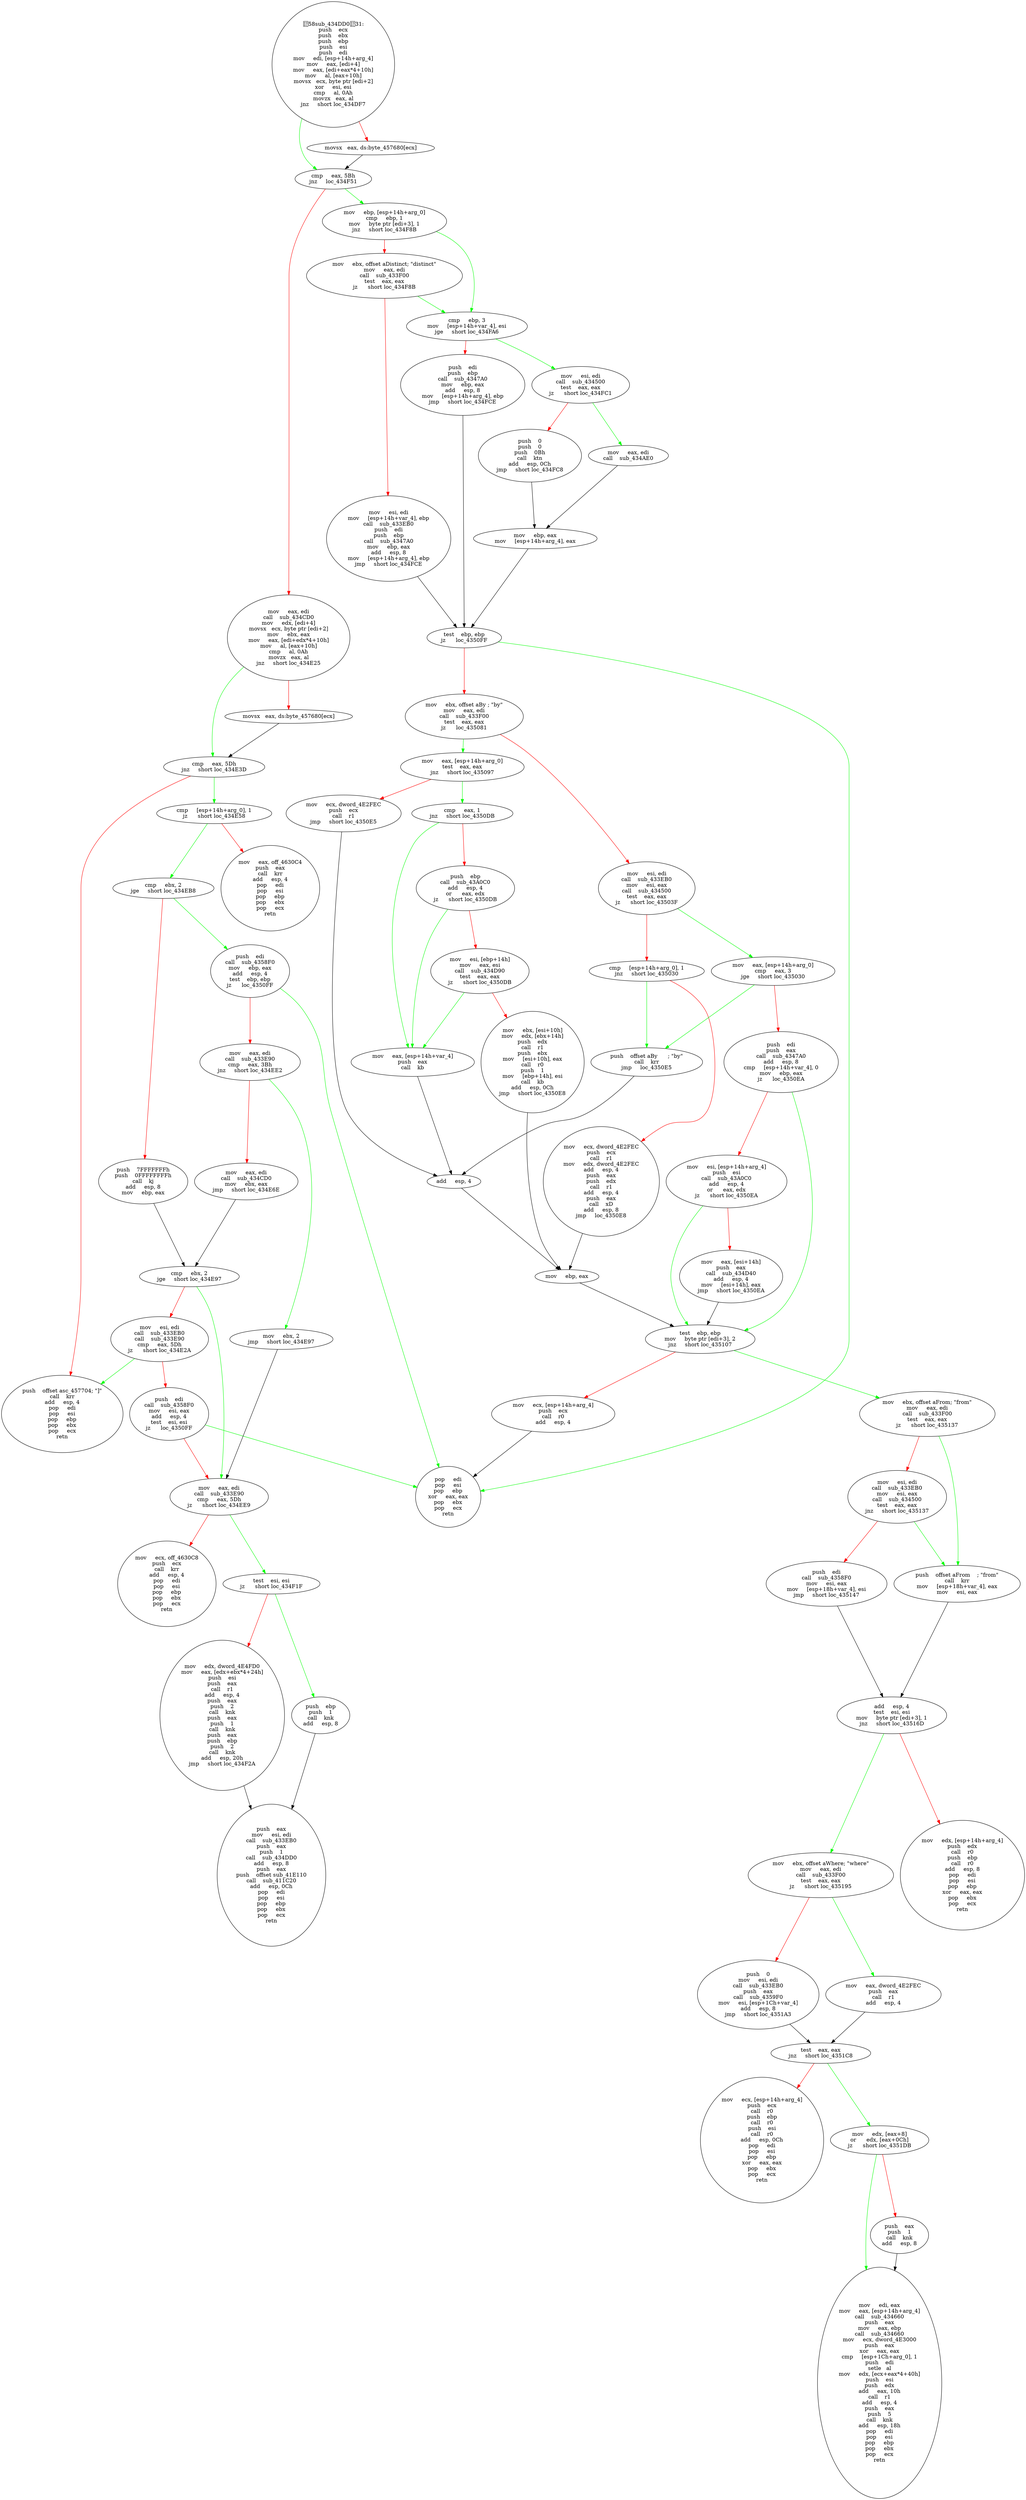 digraph G{
Node0 [label = "58sub_434DD031:
push    ecx
push    ebx
push    ebp
push    esi
push    edi
mov     edi, [esp+14h+arg_4]
mov     eax, [edi+4]
mov     eax, [edi+eax*4+10h]
mov     al, [eax+10h]
movsx   ecx, byte ptr [edi+2]
xor     esi, esi
cmp     al, 0Ah
movzx   eax, al
jnz     short loc_434DF7"]
Node1 [label = "movsx   eax, ds:byte_457680[ecx]"]
Node2 [label = "cmp     eax, 5Bh
jnz     loc_434F51"]
Node3 [label = "mov     eax, edi
call    sub_434CD0
mov     edx, [edi+4]
movsx   ecx, byte ptr [edi+2]
mov     ebx, eax
mov     eax, [edi+edx*4+10h]
mov     al, [eax+10h]
cmp     al, 0Ah
movzx   eax, al
jnz     short loc_434E25"]
Node4 [label = "movsx   eax, ds:byte_457680[ecx]"]
Node5 [label = "cmp     eax, 5Dh
jnz     short loc_434E3D"]
Node6 [label = "push    offset asc_457704; \"]\"
call    krr
add     esp, 4
pop     edi
pop     esi
pop     ebp
pop     ebx
pop     ecx
retn"]
Node7 [label = "cmp     [esp+14h+arg_0], 1
jz      short loc_434E58"]
Node8 [label = "mov     eax, off_4630C4
push    eax
call    krr
add     esp, 4
pop     edi
pop     esi
pop     ebp
pop     ebx
pop     ecx
retn"]
Node9 [label = "cmp     ebx, 2
jge     short loc_434EB8"]
Node10 [label = "push    7FFFFFFFh
push    0FFFFFFFFh
call    kj
add     esp, 8
mov     ebp, eax"]
Node11 [label = "cmp     ebx, 2
jge     short loc_434E97"]
Node12 [label = "mov     esi, edi
call    sub_433EB0
call    sub_433E90
cmp     eax, 5Dh
jz      short loc_434E2A"]
Node13 [label = "push    edi
call    sub_4358F0
mov     esi, eax
add     esp, 4
test    esi, esi
jz      loc_4350FF"]
Node14 [label = "mov     eax, edi
call    sub_433E90
cmp     eax, 5Dh
jz      short loc_434EE9"]
Node15 [label = "mov     ecx, off_4630C8
push    ecx
call    krr
add     esp, 4
pop     edi
pop     esi
pop     ebp
pop     ebx
pop     ecx
retn"]
Node16 [label = "push    edi
call    sub_4358F0
mov     ebp, eax
add     esp, 4
test    ebp, ebp
jz      loc_4350FF"]
Node17 [label = "mov     eax, edi
call    sub_433E90
cmp     eax, 3Bh
jnz     short loc_434EE2"]
Node18 [label = "mov     eax, edi
call    sub_434CD0
mov     ebx, eax
jmp     short loc_434E6E"]
Node19 [label = "mov     ebx, 2
jmp     short loc_434E97"]
Node20 [label = "test    esi, esi
jz      short loc_434F1F"]
Node21 [label = "mov     edx, dword_4E4FD0
mov     eax, [edx+ebx*4+24h]
push    esi
push    eax
call    r1
add     esp, 4
push    eax
push    2
call    knk
push    eax
push    1
call    knk
push    eax
push    ebp
push    2
call    knk
add     esp, 20h
jmp     short loc_434F2A"]
Node22 [label = "push    ebp
push    1
call    knk
add     esp, 8"]
Node23 [label = "push    eax
mov     esi, edi
call    sub_433EB0
push    eax
push    1
call    sub_434DD0
add     esp, 8
push    eax
push    offset sub_41E110
call    sub_411C20
add     esp, 0Ch
pop     edi
pop     esi
pop     ebp
pop     ebx
pop     ecx
retn"]
Node24 [label = "mov     ebp, [esp+14h+arg_0]
cmp     ebp, 1
mov     byte ptr [edi+3], 1
jnz     short loc_434F8B"]
Node25 [label = "mov     ebx, offset aDistinct; \"distinct\"
mov     eax, edi
call    sub_433F00
test    eax, eax
jz      short loc_434F8B"]
Node26 [label = "mov     esi, edi
mov     [esp+14h+var_4], ebp
call    sub_433EB0
push    edi
push    ebp
call    sub_4347A0
mov     ebp, eax
add     esp, 8
mov     [esp+14h+arg_4], ebp
jmp     short loc_434FCE"]
Node27 [label = "cmp     ebp, 3
mov     [esp+14h+var_4], esi
jge     short loc_434FA6"]
Node28 [label = "push    edi
push    ebp
call    sub_4347A0
mov     ebp, eax
add     esp, 8
mov     [esp+14h+arg_4], ebp
jmp     short loc_434FCE"]
Node29 [label = "mov     esi, edi
call    sub_434500
test    eax, eax
jz      short loc_434FC1"]
Node30 [label = "push    0
push    0
push    0Bh
call    ktn
add     esp, 0Ch
jmp     short loc_434FC8"]
Node31 [label = "mov     eax, edi
call    sub_434AE0"]
Node32 [label = "mov     ebp, eax
mov     [esp+14h+arg_4], eax"]
Node33 [label = "test    ebp, ebp
jz      loc_4350FF"]
Node34 [label = "mov     ebx, offset aBy ; \"by\"
mov     eax, edi
call    sub_433F00
test    eax, eax
jz      loc_435081"]
Node35 [label = "mov     esi, edi
call    sub_433EB0
mov     esi, eax
call    sub_434500
test    eax, eax
jz      short loc_43503F"]
Node36 [label = "cmp     [esp+14h+arg_0], 1
jnz     short loc_435030"]
Node37 [label = "mov     ecx, dword_4E2FEC
push    ecx
call    r1
mov     edx, dword_4E2FEC
add     esp, 4
push    eax
push    edx
call    r1
add     esp, 4
push    eax
call    xD
add     esp, 8
jmp     loc_4350E8"]
Node38 [label = "push    offset aBy      ; \"by\"
call    krr
jmp     loc_4350E5"]
Node39 [label = "mov     eax, [esp+14h+arg_0]
cmp     eax, 3
jge     short loc_435030"]
Node40 [label = "push    edi
push    eax
call    sub_4347A0
add     esp, 8
cmp     [esp+14h+var_4], 0
mov     ebp, eax
jz      loc_4350EA"]
Node41 [label = "mov     esi, [esp+14h+arg_4]
push    esi
call    sub_43A0C0
add     esp, 4
or      eax, edx
jz      short loc_4350EA"]
Node42 [label = "mov     eax, [esi+14h]
push    eax
call    sub_434D40
add     esp, 4
mov     [esi+14h], eax
jmp     short loc_4350EA"]
Node43 [label = "mov     eax, [esp+14h+arg_0]
test    eax, eax
jnz     short loc_435097"]
Node44 [label = "mov     ecx, dword_4E2FEC
push    ecx
call    r1
jmp     short loc_4350E5"]
Node45 [label = "cmp     eax, 1
jnz     short loc_4350DB"]
Node46 [label = "push    ebp
call    sub_43A0C0
add     esp, 4
or      eax, edx
jz      short loc_4350DB"]
Node47 [label = "mov     esi, [ebp+14h]
mov     eax, esi
call    sub_434D90
test    eax, eax
jz      short loc_4350DB"]
Node48 [label = "mov     ebx, [esi+10h]
mov     edx, [ebx+14h]
push    edx
call    r1
push    ebx
mov     [esi+10h], eax
call    r0
push    1
mov     [ebp+14h], esi
call    kb
add     esp, 0Ch
jmp     short loc_4350E8"]
Node49 [label = "mov     eax, [esp+14h+var_4]
push    eax
call    kb"]
Node50 [label = "add     esp, 4"]
Node51 [label = "mov     ebp, eax"]
Node52 [label = "test    ebp, ebp
mov     byte ptr [edi+3], 2
jnz     short loc_435107"]
Node53 [label = "mov     ecx, [esp+14h+arg_4]
push    ecx
call    r0
add     esp, 4"]
Node54 [label = "pop     edi
pop     esi
pop     ebp
xor     eax, eax
pop     ebx
pop     ecx
retn"]
Node55 [label = "mov     ebx, offset aFrom; \"from\"
mov     eax, edi
call    sub_433F00
test    eax, eax
jz      short loc_435137"]
Node56 [label = "mov     esi, edi
call    sub_433EB0
mov     esi, eax
call    sub_434500
test    eax, eax
jnz     short loc_435137"]
Node57 [label = "push    edi
call    sub_4358F0
mov     esi, eax
mov     [esp+18h+var_4], esi
jmp     short loc_435147"]
Node58 [label = "push    offset aFrom    ; \"from\"
call    krr
mov     [esp+18h+var_4], eax
mov     esi, eax"]
Node59 [label = "add     esp, 4
test    esi, esi
mov     byte ptr [edi+3], 1
jnz     short loc_43516D"]
Node60 [label = "mov     edx, [esp+14h+arg_4]
push    edx
call    r0
push    ebp
call    r0
add     esp, 8
pop     edi
pop     esi
pop     ebp
xor     eax, eax
pop     ebx
pop     ecx
retn"]
Node61 [label = "mov     ebx, offset aWhere; \"where\"
mov     eax, edi
call    sub_433F00
test    eax, eax
jz      short loc_435195"]
Node62 [label = "push    0
mov     esi, edi
call    sub_433EB0
push    eax
call    sub_4359F0
mov     esi, [esp+1Ch+var_4]
add     esp, 8
jmp     short loc_4351A3"]
Node63 [label = "mov     eax, dword_4E2FEC
push    eax
call    r1
add     esp, 4"]
Node64 [label = "test    eax, eax
jnz     short loc_4351C8"]
Node65 [label = "mov     ecx, [esp+14h+arg_4]
push    ecx
call    r0
push    ebp
call    r0
push    esi
call    r0
add     esp, 0Ch
pop     edi
pop     esi
pop     ebp
xor     eax, eax
pop     ebx
pop     ecx
retn"]
Node66 [label = "mov     edx, [eax+8]
or      edx, [eax+0Ch]
jz      short loc_4351DB"]
Node67 [label = "push    eax
push    1
call    knk
add     esp, 8"]
Node68 [label = "mov     edi, eax
mov     eax, [esp+14h+arg_4]
call    sub_434660
push    eax
mov     eax, ebp
call    sub_434660
mov     ecx, dword_4E3000
push    eax
xor     eax, eax
cmp     [esp+1Ch+arg_0], 1
push    edi
setle   al
mov     edx, [ecx+eax*4+40h]
push    esi
push    edx
add     eax, 10h
call    r1
add     esp, 4
push    eax
push    5
call    knk
add     esp, 18h
pop     edi
pop     esi
pop     ebp
pop     ebx
pop     ecx
retn"]
Node0 -> Node1 [color = "red"]
Node0 -> Node2 [color = "green"]
Node1 -> Node2 [color = "black"]
Node2 -> Node3 [color = "red"]
Node2 -> Node24 [color = "green"]
Node3 -> Node4 [color = "red"]
Node3 -> Node5 [color = "green"]
Node4 -> Node5 [color = "black"]
Node5 -> Node6 [color = "red"]
Node5 -> Node7 [color = "green"]
Node7 -> Node8 [color = "red"]
Node7 -> Node9 [color = "green"]
Node9 -> Node10 [color = "red"]
Node9 -> Node16 [color = "green"]
Node10 -> Node11 [color = "black"]
Node11 -> Node12 [color = "red"]
Node11 -> Node14 [color = "green"]
Node12 -> Node6 [color = "green"]
Node12 -> Node13 [color = "red"]
Node13 -> Node14 [color = "red"]
Node13 -> Node54 [color = "green"]
Node14 -> Node15 [color = "red"]
Node14 -> Node20 [color = "green"]
Node16 -> Node17 [color = "red"]
Node16 -> Node54 [color = "green"]
Node17 -> Node18 [color = "red"]
Node17 -> Node19 [color = "green"]
Node18 -> Node11 [color = "black"]
Node19 -> Node14 [color = "black"]
Node20 -> Node21 [color = "red"]
Node20 -> Node22 [color = "green"]
Node21 -> Node23 [color = "black"]
Node22 -> Node23 [color = "black"]
Node24 -> Node25 [color = "red"]
Node24 -> Node27 [color = "green"]
Node25 -> Node26 [color = "red"]
Node25 -> Node27 [color = "green"]
Node26 -> Node33 [color = "black"]
Node27 -> Node28 [color = "red"]
Node27 -> Node29 [color = "green"]
Node28 -> Node33 [color = "black"]
Node29 -> Node30 [color = "red"]
Node29 -> Node31 [color = "green"]
Node30 -> Node32 [color = "black"]
Node31 -> Node32 [color = "black"]
Node32 -> Node33 [color = "black"]
Node33 -> Node34 [color = "red"]
Node33 -> Node54 [color = "green"]
Node34 -> Node35 [color = "red"]
Node34 -> Node43 [color = "green"]
Node35 -> Node36 [color = "red"]
Node35 -> Node39 [color = "green"]
Node36 -> Node37 [color = "red"]
Node36 -> Node38 [color = "green"]
Node37 -> Node51 [color = "black"]
Node38 -> Node50 [color = "black"]
Node39 -> Node38 [color = "green"]
Node39 -> Node40 [color = "red"]
Node40 -> Node41 [color = "red"]
Node40 -> Node52 [color = "green"]
Node41 -> Node42 [color = "red"]
Node41 -> Node52 [color = "green"]
Node42 -> Node52 [color = "black"]
Node43 -> Node44 [color = "red"]
Node43 -> Node45 [color = "green"]
Node44 -> Node50 [color = "black"]
Node45 -> Node46 [color = "red"]
Node45 -> Node49 [color = "green"]
Node46 -> Node47 [color = "red"]
Node46 -> Node49 [color = "green"]
Node47 -> Node48 [color = "red"]
Node47 -> Node49 [color = "green"]
Node48 -> Node51 [color = "black"]
Node49 -> Node50 [color = "black"]
Node50 -> Node51 [color = "black"]
Node51 -> Node52 [color = "black"]
Node52 -> Node53 [color = "red"]
Node52 -> Node55 [color = "green"]
Node53 -> Node54 [color = "black"]
Node55 -> Node56 [color = "red"]
Node55 -> Node58 [color = "green"]
Node56 -> Node57 [color = "red"]
Node56 -> Node58 [color = "green"]
Node57 -> Node59 [color = "black"]
Node58 -> Node59 [color = "black"]
Node59 -> Node60 [color = "red"]
Node59 -> Node61 [color = "green"]
Node61 -> Node62 [color = "red"]
Node61 -> Node63 [color = "green"]
Node62 -> Node64 [color = "black"]
Node63 -> Node64 [color = "black"]
Node64 -> Node65 [color = "red"]
Node64 -> Node66 [color = "green"]
Node66 -> Node67 [color = "red"]
Node66 -> Node68 [color = "green"]
Node67 -> Node68 [color = "black"]
}